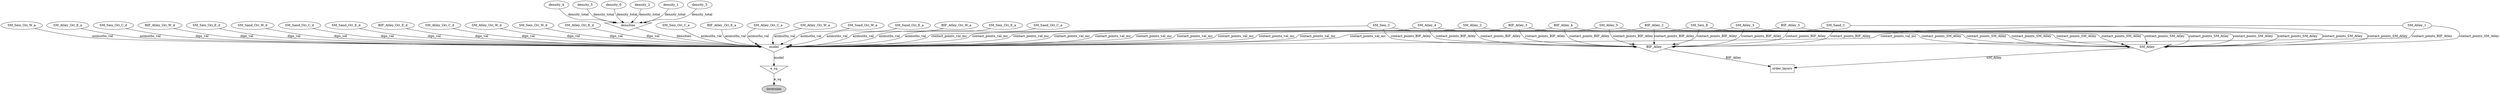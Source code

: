 digraph G {
SM_Seis_Ori_W_a;
SM_Atley_1;
SM_Atley_Ori_E_a;
e_sq [shape=invtriangle];
model [shape=invtriangle];
model -> e_sq  [label=model];
SM_Seis_Ori_C_d;
SM_Seis_Ori_C_d -> model  [label=dips_val];
BIF_Atley_Ori_W_d;
BIF_Atley_Ori_W_d -> model  [label=dips_val];
SM_Seis_Ori_E_d;
SM_Seis_Ori_E_d -> model  [label=dips_val];
SM_Sand_Ori_W_d;
SM_Sand_Ori_W_d -> model  [label=dips_val];
SM_Sand_Ori_C_d;
SM_Sand_Ori_C_d -> model  [label=dips_val];
SM_Sand_Ori_E_d;
SM_Sand_Ori_E_d -> model  [label=dips_val];
BIF_Atley_Ori_E_d;
BIF_Atley_Ori_E_d -> model  [label=dips_val];
SM_Atley_Ori_C_d;
SM_Atley_Ori_C_d -> model  [label=dips_val];
SM_Atley_Ori_W_d;
SM_Atley_Ori_W_d -> model  [label=dips_val];
SM_Seis_Ori_W_d;
SM_Seis_Ori_W_d -> model  [label=dips_val];
SM_Atley_Ori_E_d;
SM_Atley_Ori_E_d -> model  [label=dips_val];
SM_Atley_1 -> model  [label=contact_points_val_mc];
SM_Atley_4;
SM_Atley_4 -> model  [label=contact_points_val_mc];
BIF_Atley_2;
BIF_Atley_2 -> model  [label=contact_points_val_mc];
BIF_Atley_4;
BIF_Atley_4 -> model  [label=contact_points_val_mc];
SM_Atley_2;
SM_Atley_2 -> model  [label=contact_points_val_mc];
SM_Seis_C;
SM_Seis_C -> model  [label=contact_points_val_mc];
SM_Seis_E;
SM_Seis_E -> model  [label=contact_points_val_mc];
BIF_Atley_3;
BIF_Atley_3 -> model  [label=contact_points_val_mc];
SM_Atley_3;
SM_Atley_3 -> model  [label=contact_points_val_mc];
BIF_Atley_5;
BIF_Atley_5 -> model  [label=contact_points_val_mc];
SM_Atley_5;
SM_Atley_5 -> model  [label=contact_points_val_mc];
SM_Sand_C;
SM_Sand_C -> model  [label=contact_points_val_mc];
densities [shape=invtriangle];
densities -> model  [label=densities];
density_4;
density_4 -> densities  [label=density_total];
density_5;
density_5 -> densities  [label=density_total];
density_0;
density_0 -> densities  [label=density_total];
density_2;
density_2 -> densities  [label=density_total];
density_1;
density_1 -> densities  [label=density_total];
density_3;
density_3 -> densities  [label=density_total];
SM_Seis_Ori_C_a;
SM_Seis_Ori_C_a -> model  [label=azimuths_val];
SM_Seis_Ori_W_a -> model  [label=azimuths_val];
BIF_Atley_Ori_E_a;
BIF_Atley_Ori_E_a -> model  [label=azimuths_val];
SM_Atley_Ori_C_a;
SM_Atley_Ori_C_a -> model  [label=azimuths_val];
SM_Atley_Ori_W_a;
SM_Atley_Ori_W_a -> model  [label=azimuths_val];
SM_Sand_Ori_W_a;
SM_Sand_Ori_W_a -> model  [label=azimuths_val];
SM_Atley_Ori_E_a -> model  [label=azimuths_val];
SM_Sand_Ori_E_a;
SM_Sand_Ori_E_a -> model  [label=azimuths_val];
BIF_Atley_Ori_W_a;
BIF_Atley_Ori_W_a -> model  [label=azimuths_val];
SM_Seis_Ori_E_a;
SM_Seis_Ori_E_a -> model  [label=azimuths_val];
SM_Sand_Ori_C_a;
SM_Sand_Ori_C_a -> model  [label=azimuths_val];
order_layers [shape=box];
BIF_Atley [shape=invtriangle];
BIF_Atley -> order_layers  [label=BIF_Atley];
SM_Atley_1 -> BIF_Atley  [label=contact_points_BIF_Atley];
SM_Atley_4 -> BIF_Atley  [label=contact_points_BIF_Atley];
BIF_Atley_2 -> BIF_Atley  [label=contact_points_BIF_Atley];
BIF_Atley_4 -> BIF_Atley  [label=contact_points_BIF_Atley];
SM_Atley_2 -> BIF_Atley  [label=contact_points_BIF_Atley];
SM_Seis_C -> BIF_Atley  [label=contact_points_BIF_Atley];
SM_Seis_E -> BIF_Atley  [label=contact_points_BIF_Atley];
BIF_Atley_3 -> BIF_Atley  [label=contact_points_BIF_Atley];
SM_Atley_3 -> BIF_Atley  [label=contact_points_BIF_Atley];
BIF_Atley_5 -> BIF_Atley  [label=contact_points_BIF_Atley];
SM_Atley_5 -> BIF_Atley  [label=contact_points_BIF_Atley];
SM_Sand_C -> BIF_Atley  [label=contact_points_BIF_Atley];
SM_Atley [shape=invtriangle];
SM_Atley -> order_layers  [label=SM_Atley];
SM_Atley_1 -> SM_Atley  [label=contact_points_SM_Atley];
SM_Atley_4 -> SM_Atley  [label=contact_points_SM_Atley];
BIF_Atley_2 -> SM_Atley  [label=contact_points_SM_Atley];
BIF_Atley_4 -> SM_Atley  [label=contact_points_SM_Atley];
SM_Atley_2 -> SM_Atley  [label=contact_points_SM_Atley];
SM_Seis_C -> SM_Atley  [label=contact_points_SM_Atley];
SM_Seis_E -> SM_Atley  [label=contact_points_SM_Atley];
BIF_Atley_3 -> SM_Atley  [label=contact_points_SM_Atley];
SM_Atley_3 -> SM_Atley  [label=contact_points_SM_Atley];
BIF_Atley_5 -> SM_Atley  [label=contact_points_SM_Atley];
SM_Atley_5 -> SM_Atley  [label=contact_points_SM_Atley];
SM_Sand_C -> SM_Atley  [label=contact_points_SM_Atley];
inversion [style=filled];
e_sq -> inversion  [label=e_sq];
}
